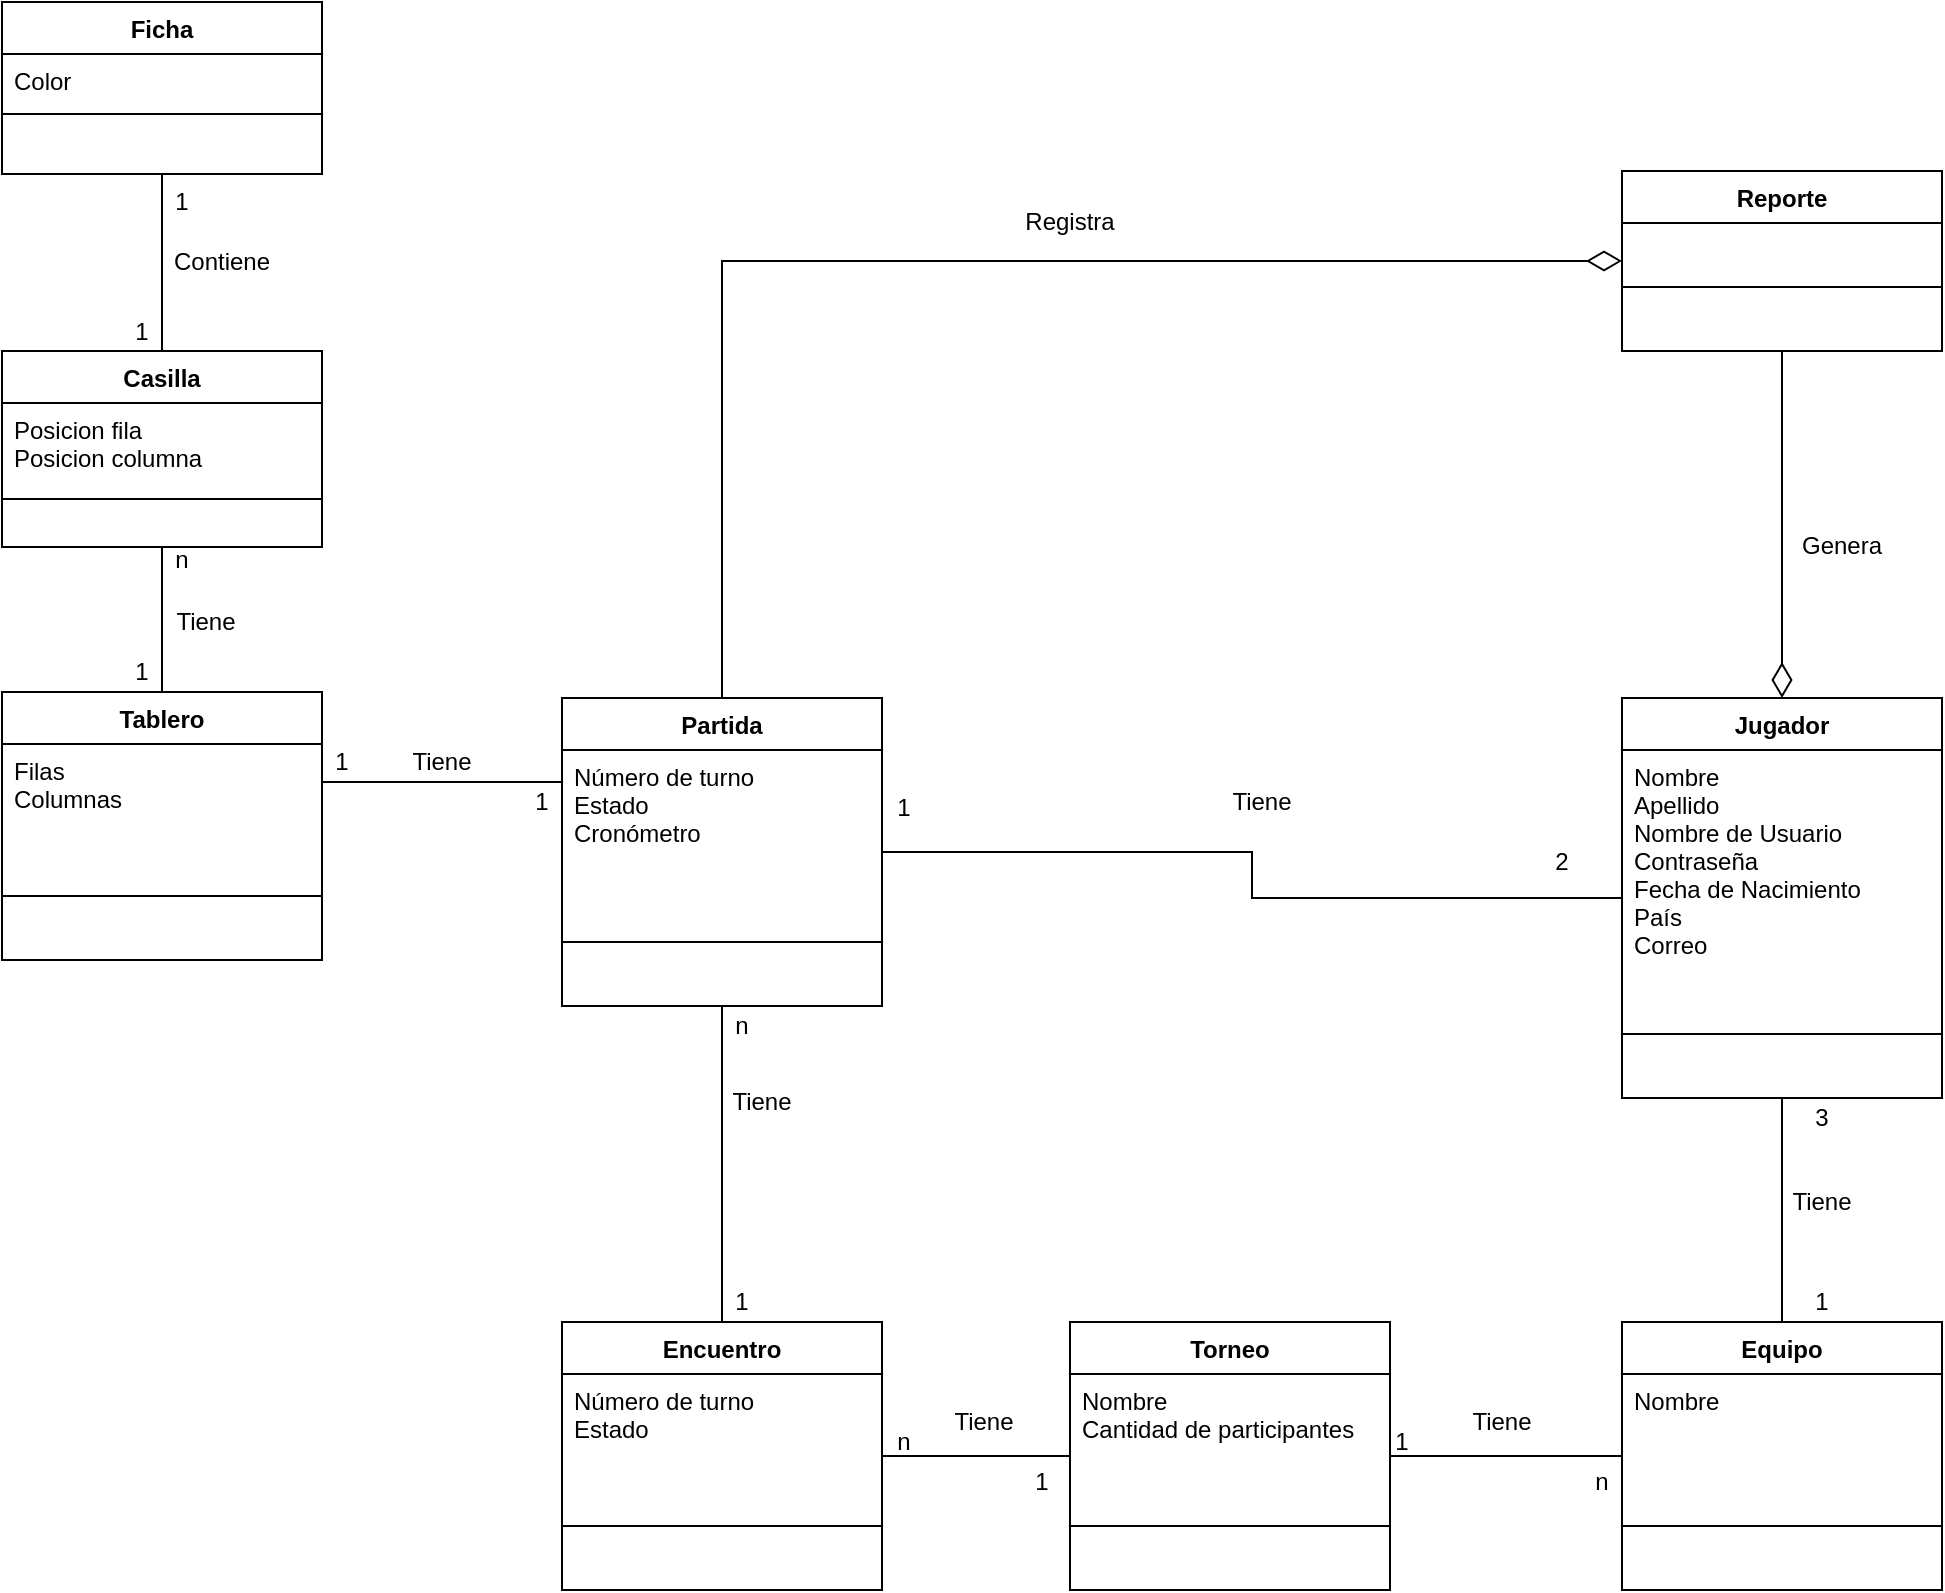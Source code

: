 <mxfile version="13.7.9" type="device"><diagram id="8U4o1OcKacVramcBt1t0" name="Página-1"><mxGraphModel dx="2290" dy="2015" grid="1" gridSize="10" guides="1" tooltips="1" connect="1" arrows="1" fold="1" page="1" pageScale="1" pageWidth="827" pageHeight="1169" math="0" shadow="0"><root><mxCell id="0"/><mxCell id="1" parent="0"/><mxCell id="7SBotujPkLI2xY858-ra-24" style="edgeStyle=orthogonalEdgeStyle;rounded=0;orthogonalLoop=1;jettySize=auto;html=1;entryX=1;entryY=0.5;entryDx=0;entryDy=0;endArrow=none;endFill=0;" parent="1" source="7SBotujPkLI2xY858-ra-7" target="7SBotujPkLI2xY858-ra-17" edge="1"><mxGeometry relative="1" as="geometry"><mxPoint x="250" y="240" as="targetPoint"/><Array as="points"><mxPoint x="130" y="300"/><mxPoint x="130" y="300"/></Array></mxGeometry></mxCell><mxCell id="7SBotujPkLI2xY858-ra-35" value="n" style="text;html=1;strokeColor=none;fillColor=none;align=center;verticalAlign=middle;whiteSpace=wrap;rounded=0;" parent="1" vertex="1"><mxGeometry x="-50" y="179" width="40" height="20" as="geometry"/></mxCell><mxCell id="7SBotujPkLI2xY858-ra-36" value="1" style="text;html=1;strokeColor=none;fillColor=none;align=center;verticalAlign=middle;whiteSpace=wrap;rounded=0;" parent="1" vertex="1"><mxGeometry x="-70" y="235" width="40" height="20" as="geometry"/></mxCell><mxCell id="7SBotujPkLI2xY858-ra-37" value="1" style="text;html=1;strokeColor=none;fillColor=none;align=center;verticalAlign=middle;whiteSpace=wrap;rounded=0;" parent="1" vertex="1"><mxGeometry x="130" y="300" width="40" height="20" as="geometry"/></mxCell><mxCell id="7SBotujPkLI2xY858-ra-38" value="1" style="text;html=1;strokeColor=none;fillColor=none;align=center;verticalAlign=middle;whiteSpace=wrap;rounded=0;" parent="1" vertex="1"><mxGeometry x="30" y="280" width="40" height="20" as="geometry"/></mxCell><mxCell id="7SBotujPkLI2xY858-ra-49" style="edgeStyle=orthogonalEdgeStyle;rounded=0;orthogonalLoop=1;jettySize=auto;html=1;entryX=1;entryY=0.5;entryDx=0;entryDy=0;endArrow=none;endFill=0;" parent="1" source="7SBotujPkLI2xY858-ra-1" target="7SBotujPkLI2xY858-ra-7" edge="1"><mxGeometry relative="1" as="geometry"><mxPoint x="413" y="325" as="sourcePoint"/></mxGeometry></mxCell><mxCell id="7SBotujPkLI2xY858-ra-90" style="edgeStyle=orthogonalEdgeStyle;rounded=0;orthogonalLoop=1;jettySize=auto;html=1;entryX=0.5;entryY=0;entryDx=0;entryDy=0;endArrow=diamondThin;endFill=0;exitX=0.5;exitY=1;exitDx=0;exitDy=0;startSize=6;sourcePerimeterSpacing=6;endSize=15;" parent="1" source="7SBotujPkLI2xY858-ra-58" target="7SBotujPkLI2xY858-ra-1" edge="1"><mxGeometry relative="1" as="geometry"><Array as="points"><mxPoint x="770" y="180"/><mxPoint x="770" y="180"/></Array></mxGeometry></mxCell><mxCell id="7SBotujPkLI2xY858-ra-100" style="edgeStyle=orthogonalEdgeStyle;rounded=0;orthogonalLoop=1;jettySize=auto;html=1;endArrow=none;endFill=0;startArrow=diamondThin;startFill=0;targetPerimeterSpacing=0;sourcePerimeterSpacing=0;startSize=15;" parent="1" source="7SBotujPkLI2xY858-ra-58" target="7SBotujPkLI2xY858-ra-7" edge="1"><mxGeometry relative="1" as="geometry"/></mxCell><mxCell id="7SBotujPkLI2xY858-ra-72" value="1" style="text;html=1;strokeColor=none;fillColor=none;align=center;verticalAlign=middle;whiteSpace=wrap;rounded=0;" parent="1" vertex="1"><mxGeometry x="311" y="303" width="40" height="20" as="geometry"/></mxCell><mxCell id="m_afFbMzAMW5ZIcS3l00-13" style="edgeStyle=orthogonalEdgeStyle;rounded=0;orthogonalLoop=1;jettySize=auto;html=1;endArrow=none;endFill=0;" edge="1" parent="1" source="7SBotujPkLI2xY858-ra-1" target="m_afFbMzAMW5ZIcS3l00-2"><mxGeometry relative="1" as="geometry"/></mxCell><mxCell id="7SBotujPkLI2xY858-ra-1" value="Jugador" style="swimlane;fontStyle=1;align=center;verticalAlign=top;childLayout=stackLayout;horizontal=1;startSize=26;horizontalStack=0;resizeParent=1;resizeParentMax=0;resizeLast=0;collapsible=1;marginBottom=0;" parent="1" vertex="1"><mxGeometry x="690" y="258" width="160" height="200" as="geometry"/></mxCell><mxCell id="HGejLFPLmUorszHahnTo-46" value="Nombre&#10;Apellido&#10;Nombre de Usuario&#10;Contraseña&#10;Fecha de Nacimiento&#10;País&#10;Correo" style="text;strokeColor=none;fillColor=none;align=left;verticalAlign=top;spacingLeft=4;spacingRight=4;overflow=hidden;rotatable=0;points=[[0,0.5],[1,0.5]];portConstraint=eastwest;" parent="7SBotujPkLI2xY858-ra-1" vertex="1"><mxGeometry y="26" width="160" height="110" as="geometry"/></mxCell><mxCell id="7SBotujPkLI2xY858-ra-3" value="" style="line;strokeWidth=1;fillColor=none;align=left;verticalAlign=middle;spacingTop=-1;spacingLeft=3;spacingRight=3;rotatable=0;labelPosition=right;points=[];portConstraint=eastwest;" parent="7SBotujPkLI2xY858-ra-1" vertex="1"><mxGeometry y="136" width="160" height="64" as="geometry"/></mxCell><mxCell id="7SBotujPkLI2xY858-ra-17" value="Tablero" style="swimlane;fontStyle=1;align=center;verticalAlign=top;childLayout=stackLayout;horizontal=1;startSize=26;horizontalStack=0;resizeParent=1;resizeParentMax=0;resizeLast=0;collapsible=1;marginBottom=0;" parent="1" vertex="1"><mxGeometry x="-120" y="255" width="160" height="134" as="geometry"/></mxCell><mxCell id="HGejLFPLmUorszHahnTo-42" value="Filas&#10;Columnas" style="text;strokeColor=none;fillColor=none;align=left;verticalAlign=top;spacingLeft=4;spacingRight=4;overflow=hidden;rotatable=0;points=[[0,0.5],[1,0.5]];portConstraint=eastwest;" parent="7SBotujPkLI2xY858-ra-17" vertex="1"><mxGeometry y="26" width="160" height="44" as="geometry"/></mxCell><mxCell id="7SBotujPkLI2xY858-ra-18" value="" style="line;strokeWidth=1;fillColor=none;align=left;verticalAlign=middle;spacingTop=-1;spacingLeft=3;spacingRight=3;rotatable=0;labelPosition=right;points=[];portConstraint=eastwest;" parent="7SBotujPkLI2xY858-ra-17" vertex="1"><mxGeometry y="70" width="160" height="64" as="geometry"/></mxCell><mxCell id="7SBotujPkLI2xY858-ra-58" value="Reporte" style="swimlane;fontStyle=1;align=center;verticalAlign=top;childLayout=stackLayout;horizontal=1;startSize=26;horizontalStack=0;resizeParent=1;resizeParentMax=0;resizeLast=0;collapsible=1;marginBottom=0;" parent="1" vertex="1"><mxGeometry x="690" y="-5.5" width="160" height="90" as="geometry"/></mxCell><mxCell id="7SBotujPkLI2xY858-ra-59" value="" style="line;strokeWidth=1;fillColor=none;align=left;verticalAlign=middle;spacingTop=-1;spacingLeft=3;spacingRight=3;rotatable=0;labelPosition=right;points=[];portConstraint=eastwest;" parent="7SBotujPkLI2xY858-ra-58" vertex="1"><mxGeometry y="26" width="160" height="64" as="geometry"/></mxCell><mxCell id="7SBotujPkLI2xY858-ra-7" value="Partida" style="swimlane;fontStyle=1;align=center;verticalAlign=top;childLayout=stackLayout;horizontal=1;startSize=26;horizontalStack=0;resizeParent=1;resizeParentMax=0;resizeLast=0;collapsible=1;marginBottom=0;" parent="1" vertex="1"><mxGeometry x="160" y="258" width="160" height="154" as="geometry"/></mxCell><mxCell id="HGejLFPLmUorszHahnTo-43" value="Número de turno&#10;Estado&#10;Cronómetro" style="text;strokeColor=none;fillColor=none;align=left;verticalAlign=top;spacingLeft=4;spacingRight=4;overflow=hidden;rotatable=0;points=[[0,0.5],[1,0.5]];portConstraint=eastwest;" parent="7SBotujPkLI2xY858-ra-7" vertex="1"><mxGeometry y="26" width="160" height="64" as="geometry"/></mxCell><mxCell id="7SBotujPkLI2xY858-ra-8" value="" style="line;strokeWidth=1;fillColor=none;align=left;verticalAlign=middle;spacingTop=-1;spacingLeft=3;spacingRight=3;rotatable=0;labelPosition=right;points=[];portConstraint=eastwest;" parent="7SBotujPkLI2xY858-ra-7" vertex="1"><mxGeometry y="90" width="160" height="64" as="geometry"/></mxCell><mxCell id="HGejLFPLmUorszHahnTo-6" value="n" style="text;html=1;strokeColor=none;fillColor=none;align=center;verticalAlign=middle;whiteSpace=wrap;rounded=0;" parent="1" vertex="1"><mxGeometry x="230" y="412" width="40" height="20" as="geometry"/></mxCell><mxCell id="HGejLFPLmUorszHahnTo-10" value="Tiene" style="text;html=1;strokeColor=none;fillColor=none;align=center;verticalAlign=middle;whiteSpace=wrap;rounded=0;" parent="1" vertex="1"><mxGeometry x="490" y="300" width="40" height="20" as="geometry"/></mxCell><mxCell id="HGejLFPLmUorszHahnTo-11" value="Registra" style="text;html=1;strokeColor=none;fillColor=none;align=center;verticalAlign=middle;whiteSpace=wrap;rounded=0;" parent="1" vertex="1"><mxGeometry x="394" y="10" width="40" height="20" as="geometry"/></mxCell><mxCell id="HGejLFPLmUorszHahnTo-13" value="Tiene" style="text;html=1;strokeColor=none;fillColor=none;align=center;verticalAlign=middle;whiteSpace=wrap;rounded=0;" parent="1" vertex="1"><mxGeometry x="80" y="280" width="40" height="20" as="geometry"/></mxCell><mxCell id="HGejLFPLmUorszHahnTo-14" value="Tiene" style="text;html=1;strokeColor=none;fillColor=none;align=center;verticalAlign=middle;whiteSpace=wrap;rounded=0;" parent="1" vertex="1"><mxGeometry x="-38" y="210" width="40" height="20" as="geometry"/></mxCell><mxCell id="HGejLFPLmUorszHahnTo-15" value="Genera" style="text;html=1;strokeColor=none;fillColor=none;align=center;verticalAlign=middle;whiteSpace=wrap;rounded=0;" parent="1" vertex="1"><mxGeometry x="780" y="172" width="40" height="20" as="geometry"/></mxCell><mxCell id="HGejLFPLmUorszHahnTo-31" style="edgeStyle=orthogonalEdgeStyle;rounded=0;orthogonalLoop=1;jettySize=auto;html=1;entryX=0.5;entryY=0;entryDx=0;entryDy=0;endArrow=none;endFill=0;" parent="1" source="HGejLFPLmUorszHahnTo-27" edge="1"><mxGeometry relative="1" as="geometry"><mxPoint x="-40" y="84.5" as="targetPoint"/></mxGeometry></mxCell><mxCell id="HGejLFPLmUorszHahnTo-27" value="Ficha" style="swimlane;fontStyle=1;align=center;verticalAlign=top;childLayout=stackLayout;horizontal=1;startSize=26;horizontalStack=0;resizeParent=1;resizeParentMax=0;resizeLast=0;collapsible=1;marginBottom=0;" parent="1" vertex="1"><mxGeometry x="-120" y="-90" width="160" height="86" as="geometry"/></mxCell><mxCell id="HGejLFPLmUorszHahnTo-28" value="Color" style="text;strokeColor=none;fillColor=none;align=left;verticalAlign=top;spacingLeft=4;spacingRight=4;overflow=hidden;rotatable=0;points=[[0,0.5],[1,0.5]];portConstraint=eastwest;" parent="HGejLFPLmUorszHahnTo-27" vertex="1"><mxGeometry y="26" width="160" height="26" as="geometry"/></mxCell><mxCell id="HGejLFPLmUorszHahnTo-29" value="" style="line;strokeWidth=1;fillColor=none;align=left;verticalAlign=middle;spacingTop=-1;spacingLeft=3;spacingRight=3;rotatable=0;labelPosition=right;points=[];portConstraint=eastwest;" parent="HGejLFPLmUorszHahnTo-27" vertex="1"><mxGeometry y="52" width="160" height="8" as="geometry"/></mxCell><mxCell id="HGejLFPLmUorszHahnTo-30" value=" " style="text;strokeColor=none;fillColor=none;align=left;verticalAlign=top;spacingLeft=4;spacingRight=4;overflow=hidden;rotatable=0;points=[[0,0.5],[1,0.5]];portConstraint=eastwest;" parent="HGejLFPLmUorszHahnTo-27" vertex="1"><mxGeometry y="60" width="160" height="26" as="geometry"/></mxCell><mxCell id="HGejLFPLmUorszHahnTo-36" style="edgeStyle=orthogonalEdgeStyle;rounded=0;orthogonalLoop=1;jettySize=auto;html=1;entryX=0.5;entryY=0;entryDx=0;entryDy=0;endArrow=none;endFill=0;" parent="1" source="HGejLFPLmUorszHahnTo-32" target="7SBotujPkLI2xY858-ra-17" edge="1"><mxGeometry relative="1" as="geometry"/></mxCell><mxCell id="HGejLFPLmUorszHahnTo-32" value="Casilla" style="swimlane;fontStyle=1;align=center;verticalAlign=top;childLayout=stackLayout;horizontal=1;startSize=26;horizontalStack=0;resizeParent=1;resizeParentMax=0;resizeLast=0;collapsible=1;marginBottom=0;" parent="1" vertex="1"><mxGeometry x="-120" y="84.5" width="160" height="98" as="geometry"/></mxCell><mxCell id="HGejLFPLmUorszHahnTo-33" value="Posicion fila&#10;Posicion columna" style="text;strokeColor=none;fillColor=none;align=left;verticalAlign=top;spacingLeft=4;spacingRight=4;overflow=hidden;rotatable=0;points=[[0,0.5],[1,0.5]];portConstraint=eastwest;" parent="HGejLFPLmUorszHahnTo-32" vertex="1"><mxGeometry y="26" width="160" height="44" as="geometry"/></mxCell><mxCell id="HGejLFPLmUorszHahnTo-34" value="" style="line;strokeWidth=1;fillColor=none;align=left;verticalAlign=middle;spacingTop=-1;spacingLeft=3;spacingRight=3;rotatable=0;labelPosition=right;points=[];portConstraint=eastwest;" parent="HGejLFPLmUorszHahnTo-32" vertex="1"><mxGeometry y="70" width="160" height="8" as="geometry"/></mxCell><mxCell id="HGejLFPLmUorszHahnTo-35" value=" " style="text;strokeColor=none;fillColor=none;align=left;verticalAlign=top;spacingLeft=4;spacingRight=4;overflow=hidden;rotatable=0;points=[[0,0.5],[1,0.5]];portConstraint=eastwest;" parent="HGejLFPLmUorszHahnTo-32" vertex="1"><mxGeometry y="78" width="160" height="20" as="geometry"/></mxCell><mxCell id="HGejLFPLmUorszHahnTo-37" value="1" style="text;html=1;strokeColor=none;fillColor=none;align=center;verticalAlign=middle;whiteSpace=wrap;rounded=0;" parent="1" vertex="1"><mxGeometry x="-50" width="40" height="20" as="geometry"/></mxCell><mxCell id="HGejLFPLmUorszHahnTo-38" value="1" style="text;html=1;strokeColor=none;fillColor=none;align=center;verticalAlign=middle;whiteSpace=wrap;rounded=0;" parent="1" vertex="1"><mxGeometry x="-70" y="64.5" width="40" height="20" as="geometry"/></mxCell><mxCell id="HGejLFPLmUorszHahnTo-40" value="Contiene" style="text;html=1;strokeColor=none;fillColor=none;align=center;verticalAlign=middle;whiteSpace=wrap;rounded=0;" parent="1" vertex="1"><mxGeometry x="-30" y="30" width="40" height="20" as="geometry"/></mxCell><mxCell id="m_afFbMzAMW5ZIcS3l00-1" value="2" style="text;html=1;strokeColor=none;fillColor=none;align=center;verticalAlign=middle;whiteSpace=wrap;rounded=0;" vertex="1" parent="1"><mxGeometry x="640" y="330" width="40" height="20" as="geometry"/></mxCell><mxCell id="m_afFbMzAMW5ZIcS3l00-8" style="edgeStyle=orthogonalEdgeStyle;rounded=0;orthogonalLoop=1;jettySize=auto;html=1;endArrow=none;endFill=0;" edge="1" parent="1" source="m_afFbMzAMW5ZIcS3l00-5" target="7SBotujPkLI2xY858-ra-7"><mxGeometry relative="1" as="geometry"/></mxCell><mxCell id="m_afFbMzAMW5ZIcS3l00-9" value="Tiene" style="text;html=1;strokeColor=none;fillColor=none;align=center;verticalAlign=middle;whiteSpace=wrap;rounded=0;" vertex="1" parent="1"><mxGeometry x="240" y="450" width="40" height="20" as="geometry"/></mxCell><mxCell id="m_afFbMzAMW5ZIcS3l00-10" value="1" style="text;html=1;strokeColor=none;fillColor=none;align=center;verticalAlign=middle;whiteSpace=wrap;rounded=0;" vertex="1" parent="1"><mxGeometry x="230" y="550" width="40" height="20" as="geometry"/></mxCell><mxCell id="m_afFbMzAMW5ZIcS3l00-5" value="Encuentro" style="swimlane;fontStyle=1;align=center;verticalAlign=top;childLayout=stackLayout;horizontal=1;startSize=26;horizontalStack=0;resizeParent=1;resizeParentMax=0;resizeLast=0;collapsible=1;marginBottom=0;" vertex="1" parent="1"><mxGeometry x="160" y="570" width="160" height="134" as="geometry"/></mxCell><mxCell id="m_afFbMzAMW5ZIcS3l00-6" value="Número de turno&#10;Estado" style="text;strokeColor=none;fillColor=none;align=left;verticalAlign=top;spacingLeft=4;spacingRight=4;overflow=hidden;rotatable=0;points=[[0,0.5],[1,0.5]];portConstraint=eastwest;" vertex="1" parent="m_afFbMzAMW5ZIcS3l00-5"><mxGeometry y="26" width="160" height="44" as="geometry"/></mxCell><mxCell id="m_afFbMzAMW5ZIcS3l00-7" value="" style="line;strokeWidth=1;fillColor=none;align=left;verticalAlign=middle;spacingTop=-1;spacingLeft=3;spacingRight=3;rotatable=0;labelPosition=right;points=[];portConstraint=eastwest;" vertex="1" parent="m_afFbMzAMW5ZIcS3l00-5"><mxGeometry y="70" width="160" height="64" as="geometry"/></mxCell><mxCell id="m_afFbMzAMW5ZIcS3l00-11" style="edgeStyle=orthogonalEdgeStyle;rounded=0;orthogonalLoop=1;jettySize=auto;html=1;endArrow=none;endFill=0;" edge="1" parent="1" source="m_afFbMzAMW5ZIcS3l00-2" target="7SBotujPkLI2xY858-ra-9"><mxGeometry relative="1" as="geometry"/></mxCell><mxCell id="m_afFbMzAMW5ZIcS3l00-2" value="Equipo" style="swimlane;fontStyle=1;align=center;verticalAlign=top;childLayout=stackLayout;horizontal=1;startSize=26;horizontalStack=0;resizeParent=1;resizeParentMax=0;resizeLast=0;collapsible=1;marginBottom=0;" vertex="1" parent="1"><mxGeometry x="690" y="570" width="160" height="134" as="geometry"/></mxCell><mxCell id="m_afFbMzAMW5ZIcS3l00-3" value="Nombre" style="text;strokeColor=none;fillColor=none;align=left;verticalAlign=top;spacingLeft=4;spacingRight=4;overflow=hidden;rotatable=0;points=[[0,0.5],[1,0.5]];portConstraint=eastwest;" vertex="1" parent="m_afFbMzAMW5ZIcS3l00-2"><mxGeometry y="26" width="160" height="44" as="geometry"/></mxCell><mxCell id="m_afFbMzAMW5ZIcS3l00-4" value="" style="line;strokeWidth=1;fillColor=none;align=left;verticalAlign=middle;spacingTop=-1;spacingLeft=3;spacingRight=3;rotatable=0;labelPosition=right;points=[];portConstraint=eastwest;" vertex="1" parent="m_afFbMzAMW5ZIcS3l00-2"><mxGeometry y="70" width="160" height="64" as="geometry"/></mxCell><mxCell id="m_afFbMzAMW5ZIcS3l00-12" style="edgeStyle=orthogonalEdgeStyle;rounded=0;orthogonalLoop=1;jettySize=auto;html=1;endArrow=none;endFill=0;" edge="1" parent="1" source="7SBotujPkLI2xY858-ra-9" target="m_afFbMzAMW5ZIcS3l00-5"><mxGeometry relative="1" as="geometry"/></mxCell><mxCell id="7SBotujPkLI2xY858-ra-9" value="Torneo" style="swimlane;fontStyle=1;align=center;verticalAlign=top;childLayout=stackLayout;horizontal=1;startSize=26;horizontalStack=0;resizeParent=1;resizeParentMax=0;resizeLast=0;collapsible=1;marginBottom=0;" parent="1" vertex="1"><mxGeometry x="414" y="570" width="160" height="134" as="geometry"/></mxCell><mxCell id="HGejLFPLmUorszHahnTo-45" value="Nombre&#10;Cantidad de participantes" style="text;strokeColor=none;fillColor=none;align=left;verticalAlign=top;spacingLeft=4;spacingRight=4;overflow=hidden;rotatable=0;points=[[0,0.5],[1,0.5]];portConstraint=eastwest;" parent="7SBotujPkLI2xY858-ra-9" vertex="1"><mxGeometry y="26" width="160" height="44" as="geometry"/></mxCell><mxCell id="7SBotujPkLI2xY858-ra-10" value="" style="line;strokeWidth=1;fillColor=none;align=left;verticalAlign=middle;spacingTop=-1;spacingLeft=3;spacingRight=3;rotatable=0;labelPosition=right;points=[];portConstraint=eastwest;" parent="7SBotujPkLI2xY858-ra-9" vertex="1"><mxGeometry y="70" width="160" height="64" as="geometry"/></mxCell><mxCell id="m_afFbMzAMW5ZIcS3l00-14" value="3" style="text;html=1;strokeColor=none;fillColor=none;align=center;verticalAlign=middle;whiteSpace=wrap;rounded=0;" vertex="1" parent="1"><mxGeometry x="770" y="458" width="40" height="20" as="geometry"/></mxCell><mxCell id="m_afFbMzAMW5ZIcS3l00-15" value="1" style="text;html=1;strokeColor=none;fillColor=none;align=center;verticalAlign=middle;whiteSpace=wrap;rounded=0;" vertex="1" parent="1"><mxGeometry x="770" y="550" width="40" height="20" as="geometry"/></mxCell><mxCell id="m_afFbMzAMW5ZIcS3l00-16" value="Tiene" style="text;html=1;strokeColor=none;fillColor=none;align=center;verticalAlign=middle;whiteSpace=wrap;rounded=0;" vertex="1" parent="1"><mxGeometry x="770" y="500" width="40" height="20" as="geometry"/></mxCell><mxCell id="m_afFbMzAMW5ZIcS3l00-17" value="n" style="text;html=1;strokeColor=none;fillColor=none;align=center;verticalAlign=middle;whiteSpace=wrap;rounded=0;" vertex="1" parent="1"><mxGeometry x="660" y="640" width="40" height="20" as="geometry"/></mxCell><mxCell id="m_afFbMzAMW5ZIcS3l00-18" value="1" style="text;html=1;strokeColor=none;fillColor=none;align=center;verticalAlign=middle;whiteSpace=wrap;rounded=0;" vertex="1" parent="1"><mxGeometry x="560" y="620" width="40" height="20" as="geometry"/></mxCell><mxCell id="m_afFbMzAMW5ZIcS3l00-19" value="Tiene" style="text;html=1;strokeColor=none;fillColor=none;align=center;verticalAlign=middle;whiteSpace=wrap;rounded=0;" vertex="1" parent="1"><mxGeometry x="610" y="610" width="40" height="20" as="geometry"/></mxCell><mxCell id="m_afFbMzAMW5ZIcS3l00-20" value="1" style="text;html=1;strokeColor=none;fillColor=none;align=center;verticalAlign=middle;whiteSpace=wrap;rounded=0;" vertex="1" parent="1"><mxGeometry x="380" y="640" width="40" height="20" as="geometry"/></mxCell><mxCell id="m_afFbMzAMW5ZIcS3l00-21" value="n" style="text;html=1;strokeColor=none;fillColor=none;align=center;verticalAlign=middle;whiteSpace=wrap;rounded=0;" vertex="1" parent="1"><mxGeometry x="311" y="620" width="40" height="20" as="geometry"/></mxCell><mxCell id="m_afFbMzAMW5ZIcS3l00-22" value="Tiene" style="text;html=1;strokeColor=none;fillColor=none;align=center;verticalAlign=middle;whiteSpace=wrap;rounded=0;" vertex="1" parent="1"><mxGeometry x="351" y="610" width="40" height="20" as="geometry"/></mxCell></root></mxGraphModel></diagram></mxfile>